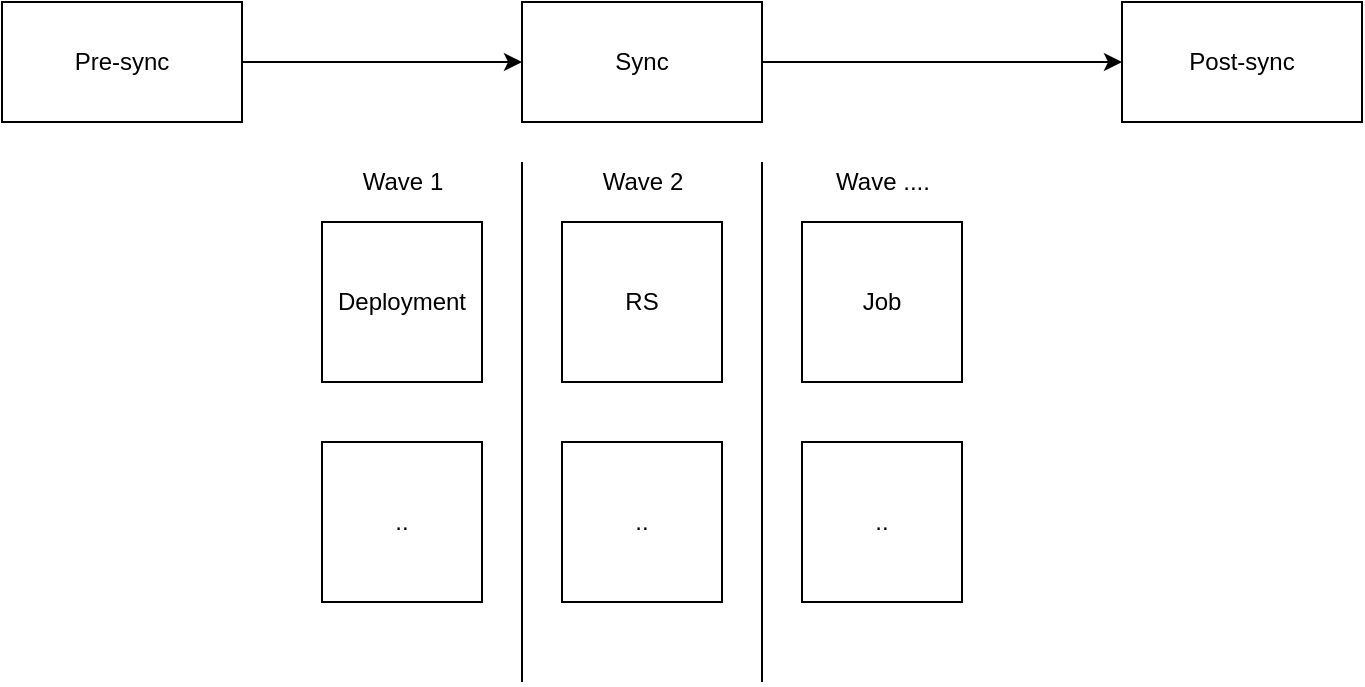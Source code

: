 <mxfile version="16.5.3" type="github">
  <diagram id="667KvKFxDkboSxcwGTv8" name="Page-1">
    <mxGraphModel dx="946" dy="517" grid="1" gridSize="10" guides="1" tooltips="1" connect="1" arrows="1" fold="1" page="1" pageScale="1" pageWidth="850" pageHeight="1100" math="0" shadow="0">
      <root>
        <mxCell id="0" />
        <mxCell id="1" parent="0" />
        <mxCell id="k6b29mJ03JQJuSaETLf2-4" value="" style="edgeStyle=orthogonalEdgeStyle;rounded=0;orthogonalLoop=1;jettySize=auto;html=1;" edge="1" parent="1" source="k6b29mJ03JQJuSaETLf2-1" target="k6b29mJ03JQJuSaETLf2-2">
          <mxGeometry relative="1" as="geometry" />
        </mxCell>
        <mxCell id="k6b29mJ03JQJuSaETLf2-1" value="Pre-sync" style="rounded=0;whiteSpace=wrap;html=1;" vertex="1" parent="1">
          <mxGeometry x="90" y="150" width="120" height="60" as="geometry" />
        </mxCell>
        <mxCell id="k6b29mJ03JQJuSaETLf2-5" value="" style="edgeStyle=orthogonalEdgeStyle;rounded=0;orthogonalLoop=1;jettySize=auto;html=1;" edge="1" parent="1" source="k6b29mJ03JQJuSaETLf2-2" target="k6b29mJ03JQJuSaETLf2-3">
          <mxGeometry relative="1" as="geometry" />
        </mxCell>
        <mxCell id="k6b29mJ03JQJuSaETLf2-2" value="Sync" style="rounded=0;whiteSpace=wrap;html=1;" vertex="1" parent="1">
          <mxGeometry x="350" y="150" width="120" height="60" as="geometry" />
        </mxCell>
        <mxCell id="k6b29mJ03JQJuSaETLf2-3" value="Post-sync" style="rounded=0;whiteSpace=wrap;html=1;" vertex="1" parent="1">
          <mxGeometry x="650" y="150" width="120" height="60" as="geometry" />
        </mxCell>
        <mxCell id="k6b29mJ03JQJuSaETLf2-6" value="Deployment" style="whiteSpace=wrap;html=1;aspect=fixed;" vertex="1" parent="1">
          <mxGeometry x="250" y="260" width="80" height="80" as="geometry" />
        </mxCell>
        <mxCell id="k6b29mJ03JQJuSaETLf2-7" value=".." style="whiteSpace=wrap;html=1;aspect=fixed;" vertex="1" parent="1">
          <mxGeometry x="250" y="370" width="80" height="80" as="geometry" />
        </mxCell>
        <mxCell id="k6b29mJ03JQJuSaETLf2-8" value="RS" style="whiteSpace=wrap;html=1;aspect=fixed;" vertex="1" parent="1">
          <mxGeometry x="370" y="260" width="80" height="80" as="geometry" />
        </mxCell>
        <mxCell id="k6b29mJ03JQJuSaETLf2-9" value=".." style="whiteSpace=wrap;html=1;aspect=fixed;" vertex="1" parent="1">
          <mxGeometry x="370" y="370" width="80" height="80" as="geometry" />
        </mxCell>
        <mxCell id="k6b29mJ03JQJuSaETLf2-10" value="Job" style="whiteSpace=wrap;html=1;aspect=fixed;" vertex="1" parent="1">
          <mxGeometry x="490" y="260" width="80" height="80" as="geometry" />
        </mxCell>
        <mxCell id="k6b29mJ03JQJuSaETLf2-11" value=".." style="whiteSpace=wrap;html=1;aspect=fixed;" vertex="1" parent="1">
          <mxGeometry x="490" y="370" width="80" height="80" as="geometry" />
        </mxCell>
        <mxCell id="k6b29mJ03JQJuSaETLf2-12" value="" style="endArrow=none;html=1;rounded=0;" edge="1" parent="1">
          <mxGeometry width="50" height="50" relative="1" as="geometry">
            <mxPoint x="350" y="490" as="sourcePoint" />
            <mxPoint x="350" y="230" as="targetPoint" />
          </mxGeometry>
        </mxCell>
        <mxCell id="k6b29mJ03JQJuSaETLf2-13" value="" style="endArrow=none;html=1;rounded=0;" edge="1" parent="1">
          <mxGeometry width="50" height="50" relative="1" as="geometry">
            <mxPoint x="470" y="490" as="sourcePoint" />
            <mxPoint x="470" y="230" as="targetPoint" />
          </mxGeometry>
        </mxCell>
        <mxCell id="k6b29mJ03JQJuSaETLf2-14" value="Wave 1" style="text;html=1;align=center;verticalAlign=middle;resizable=0;points=[];autosize=1;strokeColor=none;fillColor=none;" vertex="1" parent="1">
          <mxGeometry x="260" y="230" width="60" height="20" as="geometry" />
        </mxCell>
        <mxCell id="k6b29mJ03JQJuSaETLf2-15" value="Wave 2" style="text;html=1;align=center;verticalAlign=middle;resizable=0;points=[];autosize=1;strokeColor=none;fillColor=none;" vertex="1" parent="1">
          <mxGeometry x="380" y="230" width="60" height="20" as="geometry" />
        </mxCell>
        <mxCell id="k6b29mJ03JQJuSaETLf2-16" value="Wave ...." style="text;html=1;align=center;verticalAlign=middle;resizable=0;points=[];autosize=1;strokeColor=none;fillColor=none;" vertex="1" parent="1">
          <mxGeometry x="500" y="230" width="60" height="20" as="geometry" />
        </mxCell>
      </root>
    </mxGraphModel>
  </diagram>
</mxfile>
